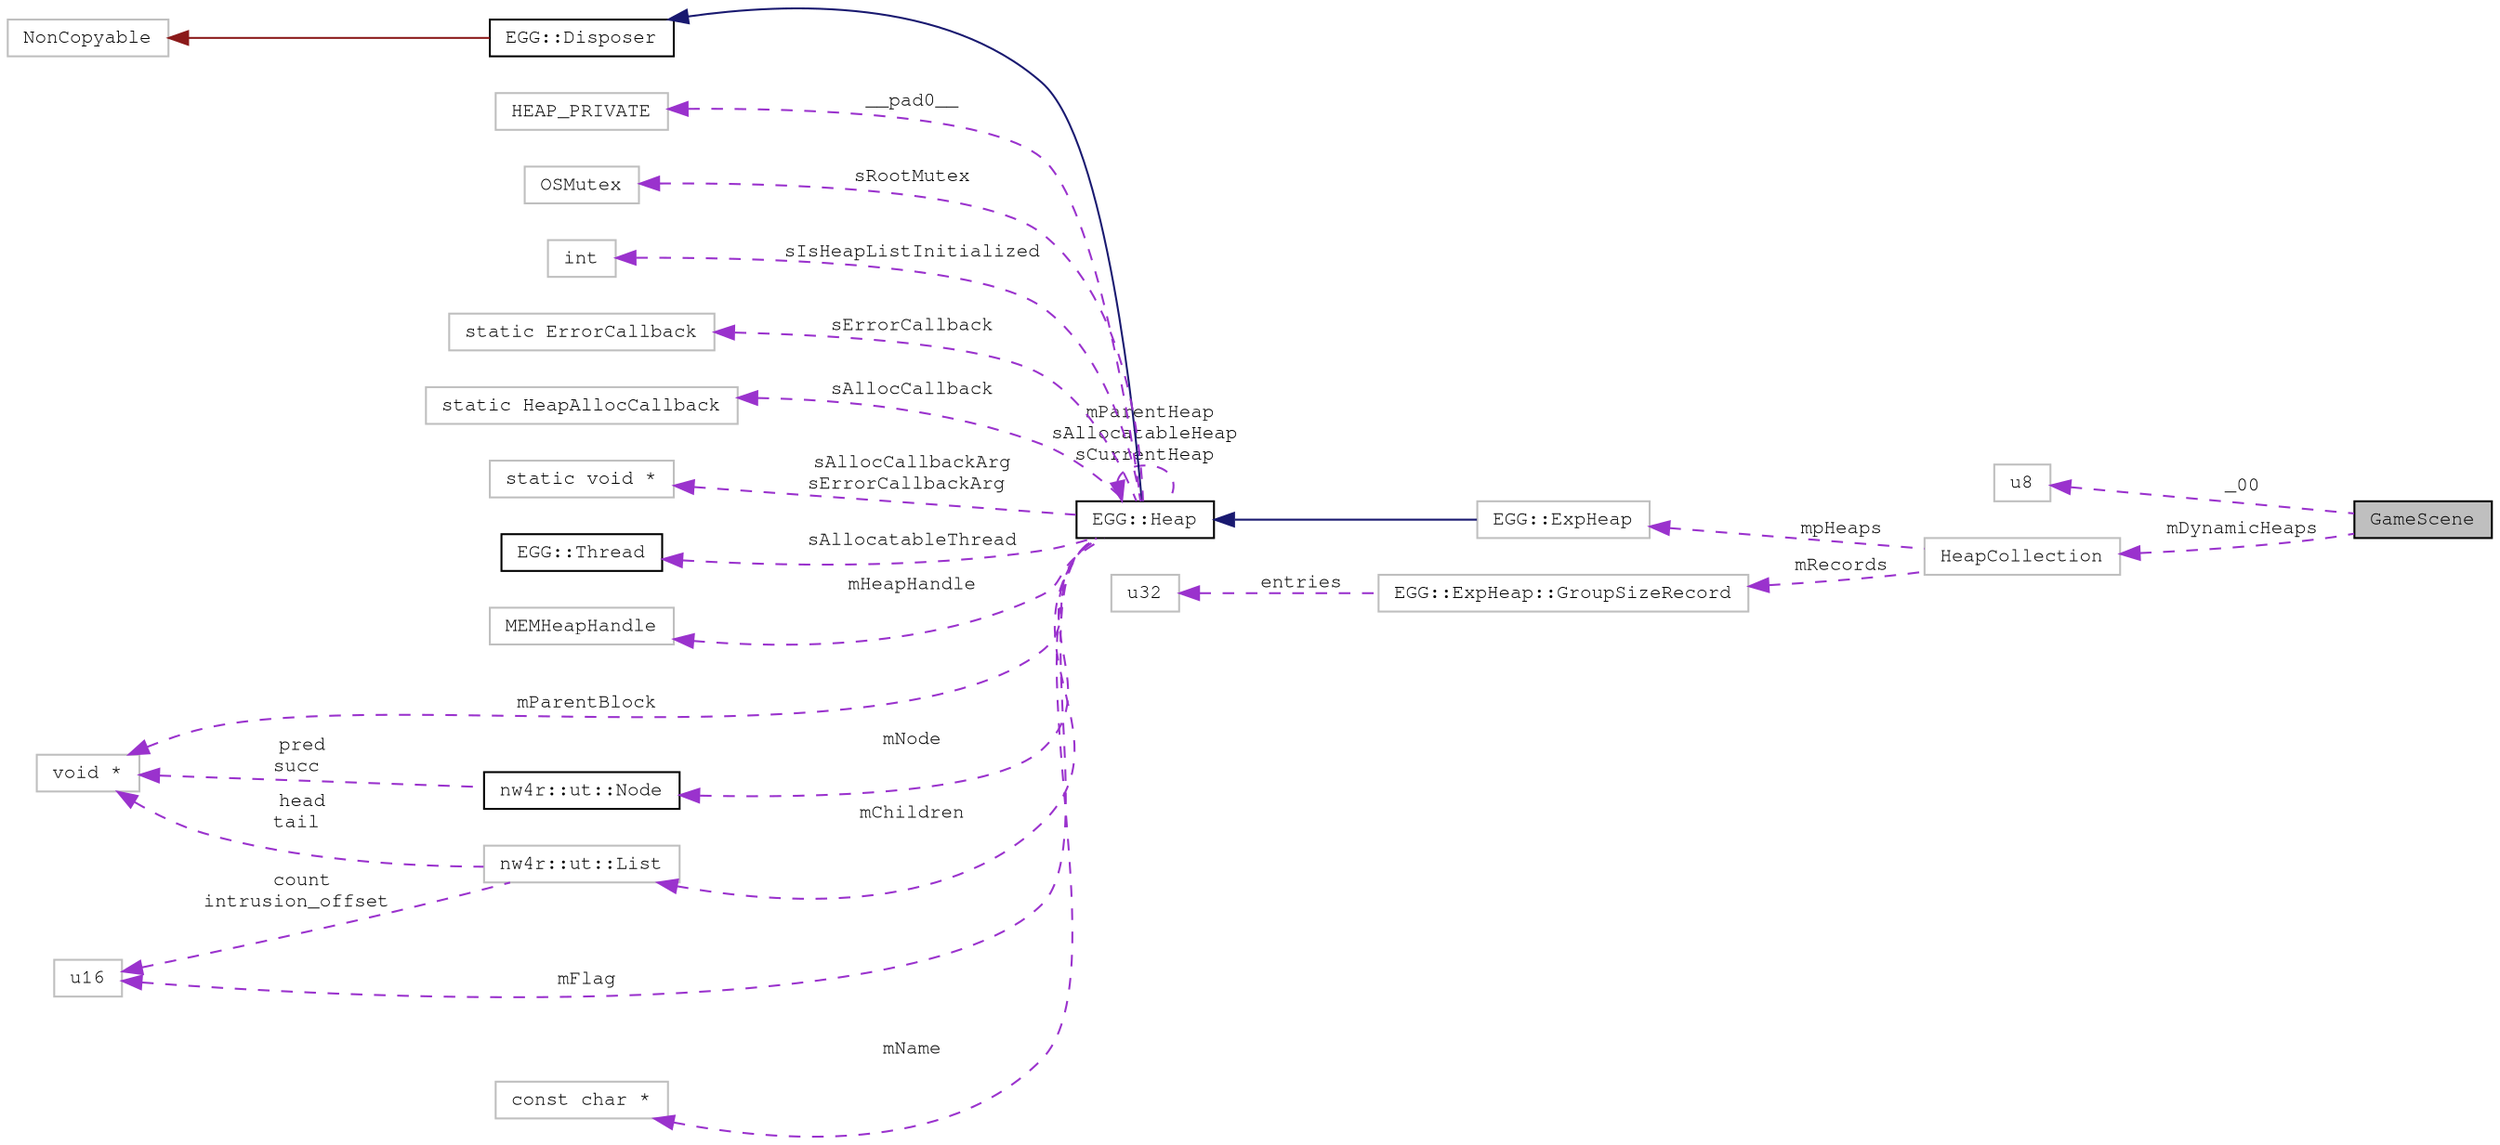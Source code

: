 digraph "GameScene"
{
 // LATEX_PDF_SIZE
  edge [fontname="FreeMono",fontsize="10",labelfontname="FreeMono",labelfontsize="10"];
  node [fontname="FreeMono",fontsize="10",shape=record];
  rankdir="LR";
  Node1 [label="GameScene",height=0.2,width=0.4,color="black", fillcolor="grey75", style="filled", fontcolor="black",tooltip=" "];
  Node2 -> Node1 [dir="back",color="darkorchid3",fontsize="10",style="dashed",label=" _00" ,fontname="FreeMono"];
  Node2 [label="u8",height=0.2,width=0.4,color="grey75", fillcolor="white", style="filled",tooltip=" "];
  Node3 -> Node1 [dir="back",color="darkorchid3",fontsize="10",style="dashed",label=" mDynamicHeaps" ,fontname="FreeMono"];
  Node3 [label="HeapCollection",height=0.2,width=0.4,color="grey75", fillcolor="white", style="filled",URL="$struct_heap_collection.html",tooltip=" "];
  Node4 -> Node3 [dir="back",color="darkorchid3",fontsize="10",style="dashed",label=" mpHeaps" ,fontname="FreeMono"];
  Node4 [label="EGG::ExpHeap",height=0.2,width=0.4,color="grey75", fillcolor="white", style="filled",URL="$class_e_g_g_1_1_exp_heap.html",tooltip=" "];
  Node5 -> Node4 [dir="back",color="midnightblue",fontsize="10",style="solid",fontname="FreeMono"];
  Node5 [label="EGG::Heap",height=0.2,width=0.4,color="black", fillcolor="white", style="filled",URL="$class_e_g_g_1_1_heap.html",tooltip="Base Heap class."];
  Node6 -> Node5 [dir="back",color="midnightblue",fontsize="10",style="solid",fontname="FreeMono"];
  Node6 [label="EGG::Disposer",height=0.2,width=0.4,color="black", fillcolor="white", style="filled",URL="$class_e_g_g_1_1_disposer.html",tooltip="Base class for garbage-collected objects."];
  Node7 -> Node6 [dir="back",color="firebrick4",fontsize="10",style="solid",fontname="FreeMono"];
  Node7 [label="NonCopyable",height=0.2,width=0.4,color="grey75", fillcolor="white", style="filled",URL="$class_non_copyable.html",tooltip=" "];
  Node8 -> Node5 [dir="back",color="darkorchid3",fontsize="10",style="dashed",label=" __pad0__" ,fontname="FreeMono"];
  Node8 [label="HEAP_PRIVATE",height=0.2,width=0.4,color="grey75", fillcolor="white", style="filled",tooltip=" "];
  Node9 -> Node5 [dir="back",color="darkorchid3",fontsize="10",style="dashed",label=" sRootMutex" ,fontname="FreeMono"];
  Node9 [label="OSMutex",height=0.2,width=0.4,color="grey75", fillcolor="white", style="filled",tooltip=" "];
  Node5 -> Node5 [dir="back",color="darkorchid3",fontsize="10",style="dashed",label=" mParentHeap\nsAllocatableHeap\nsCurrentHeap" ,fontname="FreeMono"];
  Node10 -> Node5 [dir="back",color="darkorchid3",fontsize="10",style="dashed",label=" sIsHeapListInitialized" ,fontname="FreeMono"];
  Node10 [label="int",height=0.2,width=0.4,color="grey75", fillcolor="white", style="filled",tooltip=" "];
  Node11 -> Node5 [dir="back",color="darkorchid3",fontsize="10",style="dashed",label=" sErrorCallback" ,fontname="FreeMono"];
  Node11 [label="static ErrorCallback",height=0.2,width=0.4,color="grey75", fillcolor="white", style="filled",tooltip=" "];
  Node12 -> Node5 [dir="back",color="darkorchid3",fontsize="10",style="dashed",label=" sAllocCallback" ,fontname="FreeMono"];
  Node12 [label="static HeapAllocCallback",height=0.2,width=0.4,color="grey75", fillcolor="white", style="filled",tooltip=" "];
  Node13 -> Node5 [dir="back",color="darkorchid3",fontsize="10",style="dashed",label=" sAllocCallbackArg\nsErrorCallbackArg" ,fontname="FreeMono"];
  Node13 [label="static void *",height=0.2,width=0.4,color="grey75", fillcolor="white", style="filled",tooltip=" "];
  Node14 -> Node5 [dir="back",color="darkorchid3",fontsize="10",style="dashed",label=" sAllocatableThread" ,fontname="FreeMono"];
  Node14 [label="EGG::Thread",height=0.2,width=0.4,color="black", fillcolor="white", style="filled",URL="$class_e_g_g_1_1_thread.html",tooltip="Wrapper for OSThread."];
  Node15 -> Node5 [dir="back",color="darkorchid3",fontsize="10",style="dashed",label=" mHeapHandle" ,fontname="FreeMono"];
  Node15 [label="MEMHeapHandle",height=0.2,width=0.4,color="grey75", fillcolor="white", style="filled",tooltip=" "];
  Node16 -> Node5 [dir="back",color="darkorchid3",fontsize="10",style="dashed",label=" mParentBlock" ,fontname="FreeMono"];
  Node16 [label="void *",height=0.2,width=0.4,color="grey75", fillcolor="white", style="filled",tooltip=" "];
  Node17 -> Node5 [dir="back",color="darkorchid3",fontsize="10",style="dashed",label=" mFlag" ,fontname="FreeMono"];
  Node17 [label="u16",height=0.2,width=0.4,color="grey75", fillcolor="white", style="filled",URL="$classu16.html",tooltip=" "];
  Node18 -> Node5 [dir="back",color="darkorchid3",fontsize="10",style="dashed",label=" mNode" ,fontname="FreeMono"];
  Node18 [label="nw4r::ut::Node",height=0.2,width=0.4,color="black", fillcolor="white", style="filled",URL="$structnw4r_1_1ut_1_1_node.html",tooltip="Bidirectional list node."];
  Node16 -> Node18 [dir="back",color="darkorchid3",fontsize="10",style="dashed",label=" pred\nsucc" ,fontname="FreeMono"];
  Node19 -> Node5 [dir="back",color="darkorchid3",fontsize="10",style="dashed",label=" mChildren" ,fontname="FreeMono"];
  Node19 [label="nw4r::ut::List",height=0.2,width=0.4,color="grey75", fillcolor="white", style="filled",URL="$structnw4r_1_1ut_1_1_list.html",tooltip=" "];
  Node16 -> Node19 [dir="back",color="darkorchid3",fontsize="10",style="dashed",label=" head\ntail" ,fontname="FreeMono"];
  Node17 -> Node19 [dir="back",color="darkorchid3",fontsize="10",style="dashed",label=" count\nintrusion_offset" ,fontname="FreeMono"];
  Node20 -> Node5 [dir="back",color="darkorchid3",fontsize="10",style="dashed",label=" mName" ,fontname="FreeMono"];
  Node20 [label="const char *",height=0.2,width=0.4,color="grey75", fillcolor="white", style="filled",tooltip=" "];
  Node21 -> Node3 [dir="back",color="darkorchid3",fontsize="10",style="dashed",label=" mRecords" ,fontname="FreeMono"];
  Node21 [label="EGG::ExpHeap::GroupSizeRecord",height=0.2,width=0.4,color="grey75", fillcolor="white", style="filled",URL="$struct_e_g_g_1_1_exp_heap_1_1_group_size_record.html",tooltip=" "];
  Node22 -> Node21 [dir="back",color="darkorchid3",fontsize="10",style="dashed",label=" entries" ,fontname="FreeMono"];
  Node22 [label="u32",height=0.2,width=0.4,color="grey75", fillcolor="white", style="filled",tooltip=" "];
}
